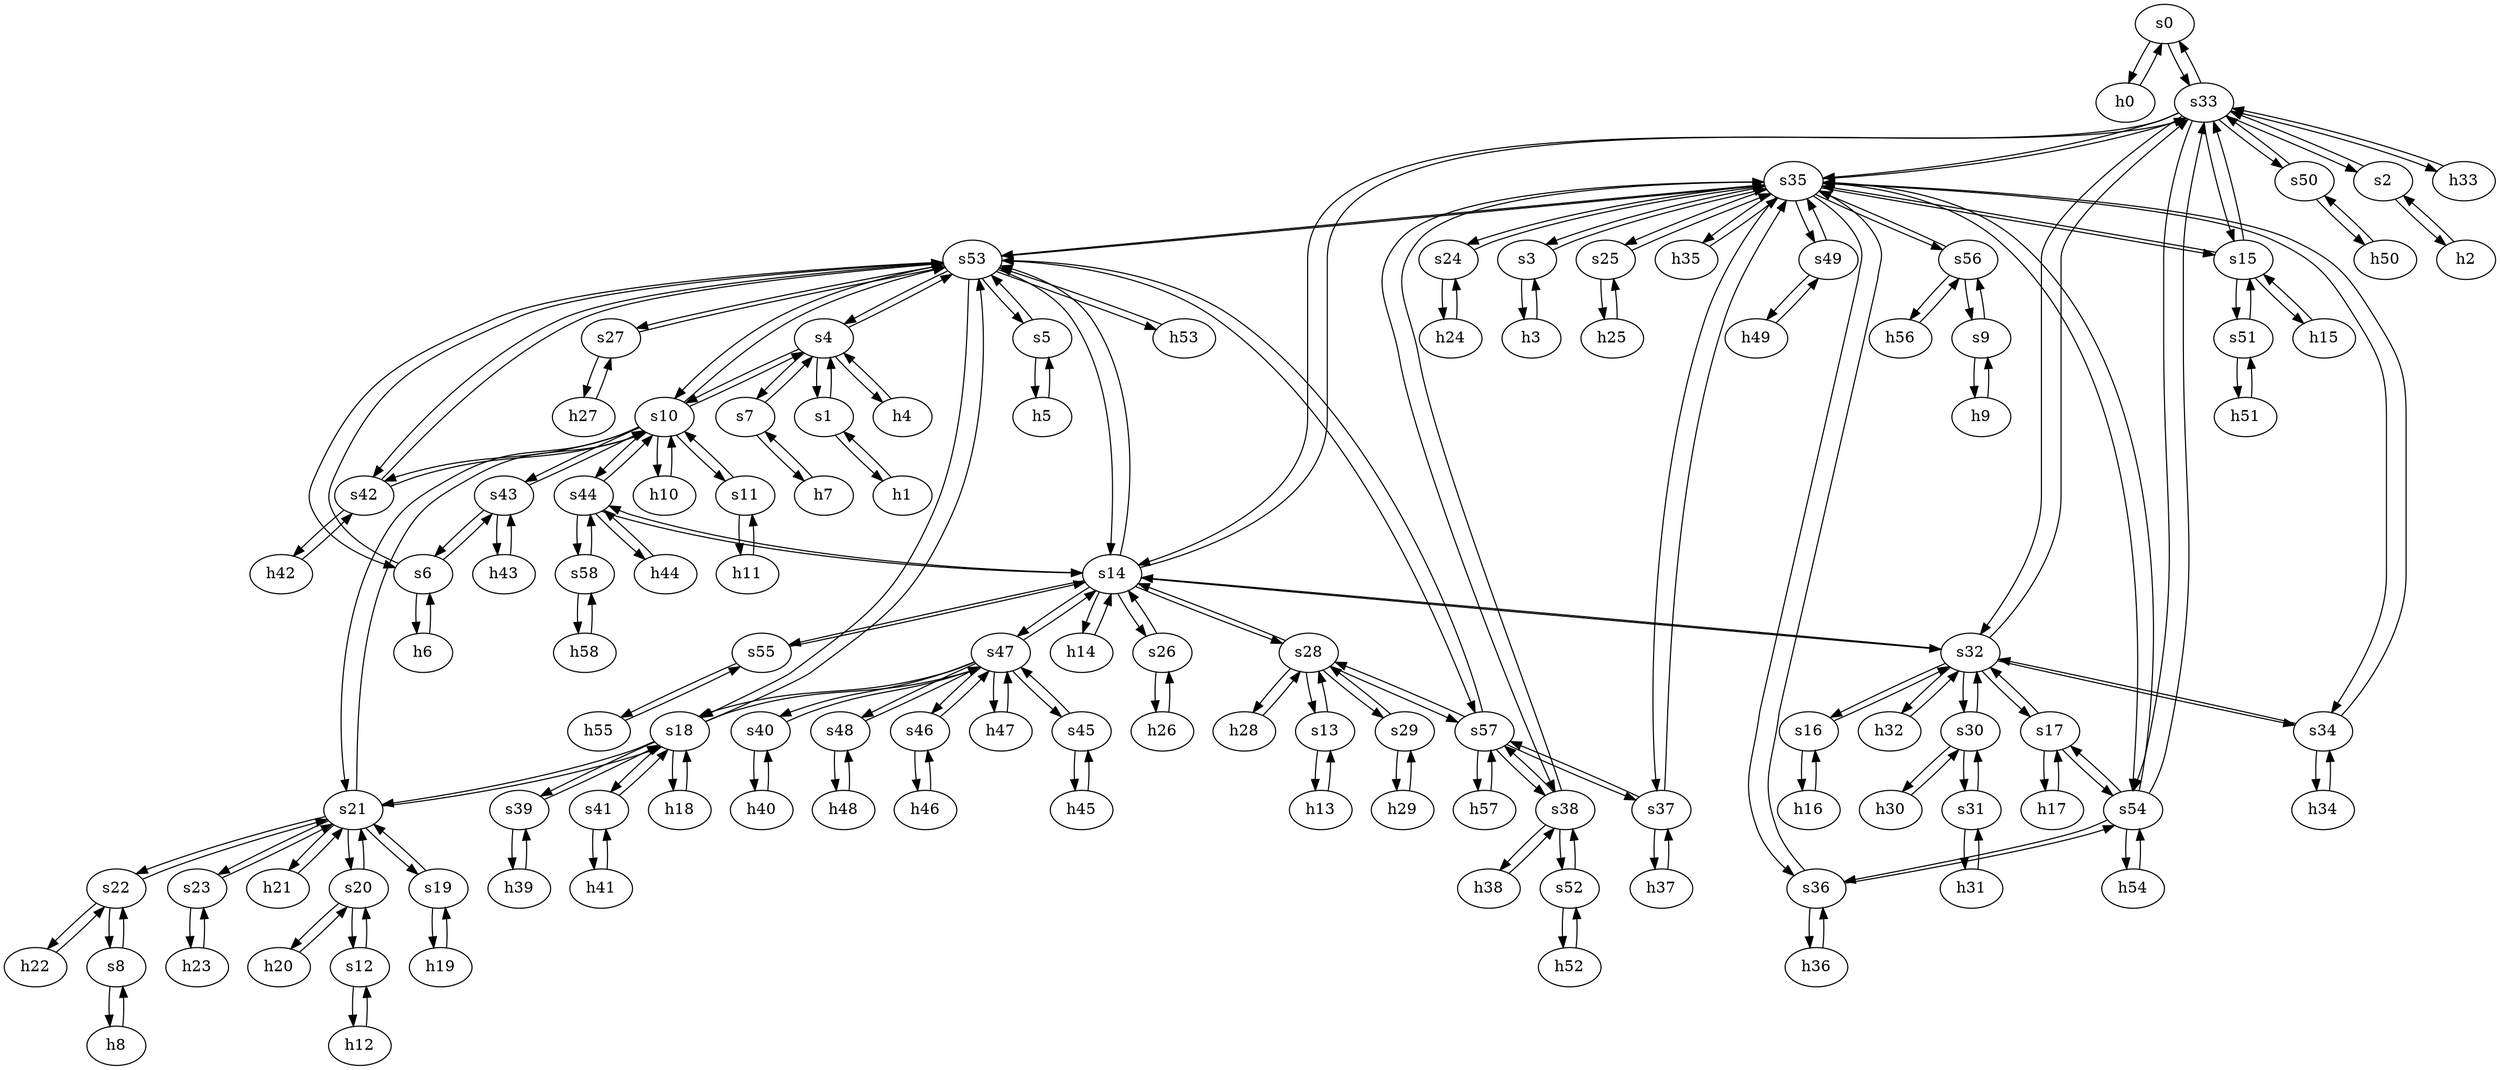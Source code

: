 strict digraph GARR {
	s0	 [id=0,
		type=switch];
	h0	 [ip="111.0.0.0",
		mac="00:00:00:00:0:0",
		type=host];
	s0 -> h0	 [capacity="1Gbps",
		cost=1,
		dst_port=1,
		src_port=1];
	s33	 [id=33,
		type=switch];
	s0 -> s33	 [capacity="1Gbps",
		cost=1,
		dst_port=2,
		src_port=2];
	s7	 [id=7,
		type=switch];
	s4	 [id=4,
		type=switch];
	s7 -> s4	 [capacity="1Gbps",
		cost=1,
		dst_port=5,
		src_port=2];
	h7	 [ip="111.0.7.7",
		mac="00:00:00:00:7:7",
		type=host];
	s7 -> h7	 [capacity="1Gbps",
		cost=1,
		dst_port=1,
		src_port=1];
	h20	 [ip="111.0.20.20",
		mac="00:00:00:00:20:20",
		type=host];
	s20	 [id=20,
		type=switch];
	h20 -> s20	 [capacity="1Gbps",
		cost=1,
		dst_port=1,
		src_port=1];
	h47	 [ip="111.0.47.47",
		mac="00:00:00:00:47:47",
		type=host];
	s47	 [id=47,
		type=switch];
	h47 -> s47	 [capacity="1Gbps",
		cost=1,
		dst_port=1,
		src_port=1];
	h46	 [ip="111.0.46.46",
		mac="00:00:00:00:46:46",
		type=host];
	s46	 [id=46,
		type=switch];
	h46 -> s46	 [capacity="1Gbps",
		cost=1,
		dst_port=1,
		src_port=1];
	h45	 [ip="111.0.45.45",
		mac="00:00:00:00:45:45",
		type=host];
	s45	 [id=45,
		type=switch];
	h45 -> s45	 [capacity="1Gbps",
		cost=1,
		dst_port=1,
		src_port=1];
	h44	 [ip="111.0.44.44",
		mac="00:00:00:00:44:44",
		type=host];
	s44	 [id=44,
		type=switch];
	h44 -> s44	 [capacity="1Gbps",
		cost=1,
		dst_port=1,
		src_port=1];
	h43	 [ip="111.0.43.43",
		mac="00:00:00:00:43:43",
		type=host];
	s43	 [id=43,
		type=switch];
	h43 -> s43	 [capacity="1Gbps",
		cost=1,
		dst_port=1,
		src_port=1];
	s5	 [id=5,
		type=switch];
	h5	 [ip="111.0.5.5",
		mac="00:00:00:00:5:5",
		type=host];
	s5 -> h5	 [capacity="1Gbps",
		cost=1,
		dst_port=1,
		src_port=1];
	s53	 [id=53,
		type=switch];
	s5 -> s53	 [capacity="1Gbps",
		cost=1,
		dst_port=3,
		src_port=2];
	h41	 [ip="111.0.41.41",
		mac="00:00:00:00:41:41",
		type=host];
	s41	 [id=41,
		type=switch];
	h41 -> s41	 [capacity="1Gbps",
		cost=1,
		dst_port=1,
		src_port=1];
	h40	 [ip="111.0.40.40",
		mac="00:00:00:00:40:40",
		type=host];
	s40	 [id=40,
		type=switch];
	h40 -> s40	 [capacity="1Gbps",
		cost=1,
		dst_port=1,
		src_port=1];
	h4	 [ip="111.0.4.4",
		mac="00:00:00:00:4:4",
		type=host];
	s4 -> h4	 [capacity="1Gbps",
		cost=1,
		dst_port=1,
		src_port=1];
	s4 -> s53	 [capacity="1Gbps",
		cost=1,
		dst_port=2,
		src_port=4];
	s1	 [id=1,
		type=switch];
	s4 -> s1	 [capacity="1Gbps",
		cost=1,
		dst_port=2,
		src_port=2];
	s10	 [id=10,
		type=switch];
	s4 -> s10	 [capacity="1Gbps",
		cost=1,
		dst_port=2,
		src_port=3];
	s4 -> s7	 [capacity="1Gbps",
		cost=1,
		dst_port=2,
		src_port=5];
	h49	 [ip="111.0.49.49",
		mac="00:00:00:00:49:49",
		type=host];
	s49	 [id=49,
		type=switch];
	h49 -> s49	 [capacity="1Gbps",
		cost=1,
		dst_port=1,
		src_port=1];
	h48	 [ip="111.0.48.48",
		mac="00:00:00:00:48:48",
		type=host];
	s48	 [id=48,
		type=switch];
	h48 -> s48	 [capacity="1Gbps",
		cost=1,
		dst_port=1,
		src_port=1];
	s57	 [id=57,
		type=switch];
	h57	 [ip="111.0.57.57",
		mac="00:00:00:00:57:57",
		type=host];
	s57 -> h57	 [capacity="1Gbps",
		cost=1,
		dst_port=1,
		src_port=1];
	s28	 [id=28,
		type=switch];
	s57 -> s28	 [capacity="1Gbps",
		cost=1,
		dst_port=4,
		src_port=2];
	s38	 [id=38,
		type=switch];
	s57 -> s38	 [capacity="1Gbps",
		cost=1,
		dst_port=3,
		src_port=4];
	s37	 [id=37,
		type=switch];
	s57 -> s37	 [capacity="1Gbps",
		cost=1,
		dst_port=3,
		src_port=3];
	s57 -> s53	 [capacity="1Gbps",
		cost=1,
		dst_port=12,
		src_port=5];
	s56	 [id=56,
		type=switch];
	h56	 [ip="111.0.56.56",
		mac="00:00:00:00:56:56",
		type=host];
	s56 -> h56	 [capacity="1Gbps",
		cost=1,
		dst_port=1,
		src_port=1];
	s35	 [id=35,
		type=switch];
	s56 -> s35	 [capacity="1Gbps",
		cost=1,
		dst_port=15,
		src_port=5];
	s9	 [id=9,
		type=switch];
	s56 -> s9	 [capacity="1Gbps",
		cost=1,
		dst_port=3,
		src_port=3];
	s55	 [id=55,
		type=switch];
	s14	 [id=14,
		type=switch];
	s55 -> s14	 [capacity="1Gbps",
		cost=1,
		dst_port=10,
		src_port=3];
	h55	 [ip="111.0.55.55",
		mac="00:00:00:00:55:55",
		type=host];
	s55 -> h55	 [capacity="1Gbps",
		cost=1,
		dst_port=1,
		src_port=1];
	s54	 [id=54,
		type=switch];
	s54 -> s33	 [capacity="1Gbps",
		cost=1,
		dst_port=11,
		src_port=3];
	s54 -> s35	 [capacity="1Gbps",
		cost=1,
		dst_port=13,
		src_port=4];
	s36	 [id=36,
		type=switch];
	s54 -> s36	 [capacity="1Gbps",
		cost=1,
		dst_port=3,
		src_port=5];
	s17	 [id=17,
		type=switch];
	s54 -> s17	 [capacity="1Gbps",
		cost=1,
		dst_port=3,
		src_port=2];
	h54	 [ip="111.0.54.54",
		mac="00:00:00:00:54:54",
		type=host];
	s54 -> h54	 [capacity="1Gbps",
		cost=1,
		dst_port=1,
		src_port=1];
	h53	 [ip="111.0.53.53",
		mac="00:00:00:00:53:53",
		type=host];
	s53 -> h53	 [capacity="1Gbps",
		cost=1,
		dst_port=1,
		src_port=1];
	s42	 [id=42,
		type=switch];
	s53 -> s42	 [capacity="1Gbps",
		cost=1,
		dst_port=3,
		src_port=11];
	s53 -> s14	 [capacity="1Gbps",
		cost=1,
		dst_port=8,
		src_port=7];
	s18	 [id=18,
		type=switch];
	s53 -> s18	 [capacity="1Gbps",
		cost=1,
		dst_port=7,
		src_port=8];
	s53 -> s4	 [capacity="1Gbps",
		cost=1,
		dst_port=4,
		src_port=2];
	s27	 [id=27,
		type=switch];
	s53 -> s27	 [capacity="1Gbps",
		cost=1,
		dst_port=2,
		src_port=9];
	s53 -> s35	 [capacity="1Gbps",
		cost=1,
		dst_port=12,
		src_port=10];
	s53 -> s5	 [capacity="1Gbps",
		cost=1,
		dst_port=2,
		src_port=3];
	s53 -> s10	 [capacity="1Gbps",
		cost=1,
		dst_port=9,
		src_port=6];
	s6	 [id=6,
		type=switch];
	s53 -> s6	 [capacity="1Gbps",
		cost=1,
		dst_port=3,
		src_port=4];
	s53 -> s57	 [capacity="1Gbps",
		cost=1,
		dst_port=5,
		src_port=12];
	s52	 [id=52,
		type=switch];
	h52	 [ip="111.0.52.52",
		mac="00:00:00:00:52:52",
		type=host];
	s52 -> h52	 [capacity="1Gbps",
		cost=1,
		dst_port=1,
		src_port=1];
	s52 -> s38	 [capacity="1Gbps",
		cost=1,
		dst_port=4,
		src_port=2];
	s51	 [id=51,
		type=switch];
	s15	 [id=15,
		type=switch];
	s51 -> s15	 [capacity="1Gbps",
		cost=1,
		dst_port=3,
		src_port=2];
	h51	 [ip="111.0.51.51",
		mac="00:00:00:00:51:51",
		type=host];
	s51 -> h51	 [capacity="1Gbps",
		cost=1,
		dst_port=1,
		src_port=1];
	s50	 [id=50,
		type=switch];
	h50	 [ip="111.0.50.50",
		mac="00:00:00:00:50:50",
		type=host];
	s50 -> h50	 [capacity="1Gbps",
		cost=1,
		dst_port=1,
		src_port=1];
	s50 -> s33	 [capacity="1Gbps",
		cost=1,
		dst_port=10,
		src_port=2];
	s58	 [id=58,
		type=switch];
	s58 -> s44	 [capacity="1Gbps",
		cost=1,
		dst_port=4,
		src_port=2];
	h58	 [ip="111.0.58.58",
		mac="00:00:00:00:58:58",
		type=host];
	s58 -> h58	 [capacity="1Gbps",
		cost=1,
		dst_port=1,
		src_port=1];
	h54 -> s54	 [capacity="1Gbps",
		cost=1,
		dst_port=1,
		src_port=1];
	h55 -> s55	 [capacity="1Gbps",
		cost=1,
		dst_port=1,
		src_port=1];
	h56 -> s56	 [capacity="1Gbps",
		cost=1,
		dst_port=1,
		src_port=1];
	h57 -> s57	 [capacity="1Gbps",
		cost=1,
		dst_port=1,
		src_port=1];
	h50 -> s50	 [capacity="1Gbps",
		cost=1,
		dst_port=1,
		src_port=1];
	h51 -> s51	 [capacity="1Gbps",
		cost=1,
		dst_port=1,
		src_port=1];
	h52 -> s52	 [capacity="1Gbps",
		cost=1,
		dst_port=1,
		src_port=1];
	h53 -> s53	 [capacity="1Gbps",
		cost=1,
		dst_port=1,
		src_port=1];
	h58 -> s58	 [capacity="1Gbps",
		cost=1,
		dst_port=1,
		src_port=1];
	s44 -> s14	 [capacity="1Gbps",
		cost=1,
		dst_port=6,
		src_port=3];
	s44 -> s10	 [capacity="1Gbps",
		cost=1,
		dst_port=6,
		src_port=2];
	s44 -> s58	 [capacity="1Gbps",
		cost=1,
		dst_port=2,
		src_port=4];
	s44 -> h44	 [capacity="1Gbps",
		cost=1,
		dst_port=1,
		src_port=1];
	h24	 [ip="111.0.24.24",
		mac="00:00:00:00:24:24",
		type=host];
	s24	 [id=24,
		type=switch];
	h24 -> s24	 [capacity="1Gbps",
		cost=1,
		dst_port=1,
		src_port=1];
	s46 -> s47	 [capacity="1Gbps",
		cost=1,
		dst_port=6,
		src_port=2];
	s46 -> h46	 [capacity="1Gbps",
		cost=1,
		dst_port=1,
		src_port=1];
	s47 -> s45	 [capacity="1Gbps",
		cost=1,
		dst_port=2,
		src_port=5];
	s47 -> s48	 [capacity="1Gbps",
		cost=1,
		dst_port=2,
		src_port=7];
	s47 -> s46	 [capacity="1Gbps",
		cost=1,
		dst_port=2,
		src_port=6];
	s47 -> s14	 [capacity="1Gbps",
		cost=1,
		dst_port=7,
		src_port=2];
	s47 -> s18	 [capacity="1Gbps",
		cost=1,
		dst_port=8,
		src_port=3];
	s47 -> h47	 [capacity="1Gbps",
		cost=1,
		dst_port=1,
		src_port=1];
	s47 -> s40	 [capacity="1Gbps",
		cost=1,
		dst_port=2,
		src_port=4];
	s40 -> s47	 [capacity="1Gbps",
		cost=1,
		dst_port=4,
		src_port=2];
	s40 -> h40	 [capacity="1Gbps",
		cost=1,
		dst_port=1,
		src_port=1];
	s41 -> s18	 [capacity="1Gbps",
		cost=1,
		dst_port=3,
		src_port=3];
	s41 -> h41	 [capacity="1Gbps",
		cost=1,
		dst_port=1,
		src_port=1];
	h42	 [ip="111.0.42.42",
		mac="00:00:00:00:42:42",
		type=host];
	s42 -> h42	 [capacity="1Gbps",
		cost=1,
		dst_port=1,
		src_port=1];
	s42 -> s53	 [capacity="1Gbps",
		cost=1,
		dst_port=11,
		src_port=3];
	s42 -> s10	 [capacity="1Gbps",
		cost=1,
		dst_port=4,
		src_port=2];
	s43 -> h43	 [capacity="1Gbps",
		cost=1,
		dst_port=1,
		src_port=1];
	s43 -> s10	 [capacity="1Gbps",
		cost=1,
		dst_port=5,
		src_port=3];
	s43 -> s6	 [capacity="1Gbps",
		cost=1,
		dst_port=2,
		src_port=2];
	s48 -> s47	 [capacity="1Gbps",
		cost=1,
		dst_port=7,
		src_port=2];
	s48 -> h48	 [capacity="1Gbps",
		cost=1,
		dst_port=1,
		src_port=1];
	s49 -> s35	 [capacity="1Gbps",
		cost=1,
		dst_port=11,
		src_port=2];
	s49 -> h49	 [capacity="1Gbps",
		cost=1,
		dst_port=1,
		src_port=1];
	h42 -> s42	 [capacity="1Gbps",
		cost=1,
		dst_port=1,
		src_port=1];
	s45 -> h45	 [capacity="1Gbps",
		cost=1,
		dst_port=1,
		src_port=1];
	s45 -> s47	 [capacity="1Gbps",
		cost=1,
		dst_port=5,
		src_port=2];
	s19	 [id=19,
		type=switch];
	h19	 [ip="111.0.19.19",
		mac="00:00:00:00:19:19",
		type=host];
	s19 -> h19	 [capacity="1Gbps",
		cost=1,
		dst_port=1,
		src_port=1];
	s21	 [id=21,
		type=switch];
	s19 -> s21	 [capacity="1Gbps",
		cost=1,
		dst_port=4,
		src_port=2];
	s18 -> s41	 [capacity="1Gbps",
		cost=1,
		dst_port=3,
		src_port=3];
	s18 -> s47	 [capacity="1Gbps",
		cost=1,
		dst_port=3,
		src_port=8];
	s39	 [id=39,
		type=switch];
	s18 -> s39	 [capacity="1Gbps",
		cost=1,
		dst_port=3,
		src_port=5];
	s18 -> s21	 [capacity="1Gbps",
		cost=1,
		dst_port=3,
		src_port=6];
	s18 -> s53	 [capacity="1Gbps",
		cost=1,
		dst_port=8,
		src_port=7];
	h18	 [ip="111.0.18.18",
		mac="00:00:00:00:18:18",
		type=host];
	s18 -> h18	 [capacity="1Gbps",
		cost=1,
		dst_port=1,
		src_port=1];
	s13	 [id=13,
		type=switch];
	s13 -> s28	 [capacity="1Gbps",
		cost=1,
		dst_port=2,
		src_port=2];
	h13	 [ip="111.0.13.13",
		mac="00:00:00:00:13:13",
		type=host];
	s13 -> h13	 [capacity="1Gbps",
		cost=1,
		dst_port=1,
		src_port=1];
	s12	 [id=12,
		type=switch];
	h12	 [ip="111.0.12.12",
		mac="00:00:00:00:12:12",
		type=host];
	s12 -> h12	 [capacity="1Gbps",
		cost=1,
		dst_port=1,
		src_port=1];
	s12 -> s20	 [capacity="1Gbps",
		cost=1,
		dst_port=2,
		src_port=2];
	s11	 [id=11,
		type=switch];
	h11	 [ip="111.0.11.11",
		mac="00:00:00:00:11:11",
		type=host];
	s11 -> h11	 [capacity="1Gbps",
		cost=1,
		dst_port=1,
		src_port=1];
	s11 -> s10	 [capacity="1Gbps",
		cost=1,
		dst_port=3,
		src_port=2];
	s10 -> s42	 [capacity="1Gbps",
		cost=1,
		dst_port=2,
		src_port=4];
	s10 -> s44	 [capacity="1Gbps",
		cost=1,
		dst_port=2,
		src_port=6];
	s10 -> s4	 [capacity="1Gbps",
		cost=1,
		dst_port=3,
		src_port=2];
	s10 -> s43	 [capacity="1Gbps",
		cost=1,
		dst_port=3,
		src_port=5];
	s10 -> s21	 [capacity="1Gbps",
		cost=1,
		dst_port=2,
		src_port=7];
	s10 -> s53	 [capacity="1Gbps",
		cost=1,
		dst_port=6,
		src_port=9];
	h10	 [ip="111.0.10.10",
		mac="00:00:00:00:10:10",
		type=host];
	s10 -> h10	 [capacity="1Gbps",
		cost=1,
		dst_port=1,
		src_port=1];
	s10 -> s11	 [capacity="1Gbps",
		cost=1,
		dst_port=2,
		src_port=3];
	s17 -> s54	 [capacity="1Gbps",
		cost=1,
		dst_port=2,
		src_port=3];
	h17	 [ip="111.0.17.17",
		mac="00:00:00:00:17:17",
		type=host];
	s17 -> h17	 [capacity="1Gbps",
		cost=1,
		dst_port=1,
		src_port=1];
	s32	 [id=32,
		type=switch];
	s17 -> s32	 [capacity="1Gbps",
		cost=1,
		dst_port=4,
		src_port=2];
	s16	 [id=16,
		type=switch];
	h16	 [ip="111.0.16.16",
		mac="00:00:00:00:16:16",
		type=host];
	s16 -> h16	 [capacity="1Gbps",
		cost=1,
		dst_port=1,
		src_port=1];
	s16 -> s32	 [capacity="1Gbps",
		cost=1,
		dst_port=3,
		src_port=2];
	s15 -> s33	 [capacity="1Gbps",
		cost=1,
		dst_port=7,
		src_port=2];
	h15	 [ip="111.0.15.15",
		mac="00:00:00:00:15:15",
		type=host];
	s15 -> h15	 [capacity="1Gbps",
		cost=1,
		dst_port=1,
		src_port=1];
	s15 -> s35	 [capacity="1Gbps",
		cost=1,
		dst_port=3,
		src_port=4];
	s15 -> s51	 [capacity="1Gbps",
		cost=1,
		dst_port=2,
		src_port=3];
	s14 -> s55	 [capacity="1Gbps",
		cost=1,
		dst_port=3,
		src_port=10];
	s14 -> s47	 [capacity="1Gbps",
		cost=1,
		dst_port=2,
		src_port=7];
	s14 -> s44	 [capacity="1Gbps",
		cost=1,
		dst_port=3,
		src_port=6];
	s14 -> s33	 [capacity="1Gbps",
		cost=1,
		dst_port=6,
		src_port=5];
	s14 -> s28	 [capacity="1Gbps",
		cost=1,
		dst_port=3,
		src_port=12];
	h14	 [ip="111.0.14.14",
		mac="00:00:00:00:14:14",
		type=host];
	s14 -> h14	 [capacity="1Gbps",
		cost=1,
		dst_port=1,
		src_port=1];
	s14 -> s32	 [capacity="1Gbps",
		cost=1,
		dst_port=2,
		src_port=2];
	s14 -> s53	 [capacity="1Gbps",
		cost=1,
		dst_port=7,
		src_port=8];
	s26	 [id=26,
		type=switch];
	s14 -> s26	 [capacity="1Gbps",
		cost=1,
		dst_port=2,
		src_port=11];
	h8	 [ip="111.0.8.8",
		mac="00:00:00:00:8:8",
		type=host];
	s8	 [id=8,
		type=switch];
	h8 -> s8	 [capacity="1Gbps",
		cost=1,
		dst_port=1,
		src_port=1];
	h9	 [ip="111.0.9.9",
		mac="00:00:00:00:9:9",
		type=host];
	h9 -> s9	 [capacity="1Gbps",
		cost=1,
		dst_port=1,
		src_port=1];
	h2	 [ip="111.0.2.2",
		mac="00:00:00:00:2:2",
		type=host];
	s2	 [id=2,
		type=switch];
	h2 -> s2	 [capacity="1Gbps",
		cost=1,
		dst_port=1,
		src_port=1];
	h3	 [ip="111.0.3.3",
		mac="00:00:00:00:3:3",
		type=host];
	s3	 [id=3,
		type=switch];
	h3 -> s3	 [capacity="1Gbps",
		cost=1,
		dst_port=1,
		src_port=1];
	h0 -> s0	 [capacity="1Gbps",
		cost=1,
		dst_port=1,
		src_port=1];
	h1	 [ip="111.0.1.1",
		mac="00:00:00:00:1:1",
		type=host];
	h1 -> s1	 [capacity="1Gbps",
		cost=1,
		dst_port=1,
		src_port=1];
	h6	 [ip="111.0.6.6",
		mac="00:00:00:00:6:6",
		type=host];
	h6 -> s6	 [capacity="1Gbps",
		cost=1,
		dst_port=1,
		src_port=1];
	h7 -> s7	 [capacity="1Gbps",
		cost=1,
		dst_port=1,
		src_port=1];
	h4 -> s4	 [capacity="1Gbps",
		cost=1,
		dst_port=1,
		src_port=1];
	h5 -> s5	 [capacity="1Gbps",
		cost=1,
		dst_port=1,
		src_port=1];
	s39 -> s18	 [capacity="1Gbps",
		cost=1,
		dst_port=5,
		src_port=3];
	h39	 [ip="111.0.39.39",
		mac="00:00:00:00:39:39",
		type=host];
	s39 -> h39	 [capacity="1Gbps",
		cost=1,
		dst_port=1,
		src_port=1];
	s38 -> s52	 [capacity="1Gbps",
		cost=1,
		dst_port=2,
		src_port=4];
	h38	 [ip="111.0.38.38",
		mac="00:00:00:00:38:38",
		type=host];
	s38 -> h38	 [capacity="1Gbps",
		cost=1,
		dst_port=1,
		src_port=1];
	s38 -> s35	 [capacity="1Gbps",
		cost=1,
		dst_port=10,
		src_port=2];
	s38 -> s57	 [capacity="1Gbps",
		cost=1,
		dst_port=4,
		src_port=3];
	s35 -> s49	 [capacity="1Gbps",
		cost=1,
		dst_port=2,
		src_port=11];
	s35 -> s15	 [capacity="1Gbps",
		cost=1,
		dst_port=4,
		src_port=3];
	s35 -> s33	 [capacity="1Gbps",
		cost=1,
		dst_port=9,
		src_port=6];
	s35 -> s54	 [capacity="1Gbps",
		cost=1,
		dst_port=4,
		src_port=13];
	s25	 [id=25,
		type=switch];
	s35 -> s25	 [capacity="1Gbps",
		cost=1,
		dst_port=2,
		src_port=5];
	s35 -> s24	 [capacity="1Gbps",
		cost=1,
		dst_port=2,
		src_port=4];
	s35 -> s56	 [capacity="1Gbps",
		cost=1,
		dst_port=5,
		src_port=15];
	s35 -> s38	 [capacity="1Gbps",
		cost=1,
		dst_port=2,
		src_port=10];
	s34	 [id=34,
		type=switch];
	s35 -> s34	 [capacity="1Gbps",
		cost=1,
		dst_port=3,
		src_port=7];
	s35 -> s37	 [capacity="1Gbps",
		cost=1,
		dst_port=2,
		src_port=9];
	s35 -> s36	 [capacity="1Gbps",
		cost=1,
		dst_port=2,
		src_port=8];
	h35	 [ip="111.0.35.35",
		mac="00:00:00:00:35:35",
		type=host];
	s35 -> h35	 [capacity="1Gbps",
		cost=1,
		dst_port=1,
		src_port=1];
	s35 -> s53	 [capacity="1Gbps",
		cost=1,
		dst_port=10,
		src_port=12];
	s35 -> s3	 [capacity="1Gbps",
		cost=1,
		dst_port=2,
		src_port=2];
	h34	 [ip="111.0.34.34",
		mac="00:00:00:00:34:34",
		type=host];
	s34 -> h34	 [capacity="1Gbps",
		cost=1,
		dst_port=1,
		src_port=1];
	s34 -> s35	 [capacity="1Gbps",
		cost=1,
		dst_port=7,
		src_port=3];
	s34 -> s32	 [capacity="1Gbps",
		cost=1,
		dst_port=9,
		src_port=2];
	h37	 [ip="111.0.37.37",
		mac="00:00:00:00:37:37",
		type=host];
	s37 -> h37	 [capacity="1Gbps",
		cost=1,
		dst_port=1,
		src_port=1];
	s37 -> s35	 [capacity="1Gbps",
		cost=1,
		dst_port=9,
		src_port=2];
	s37 -> s57	 [capacity="1Gbps",
		cost=1,
		dst_port=3,
		src_port=3];
	s36 -> s54	 [capacity="1Gbps",
		cost=1,
		dst_port=5,
		src_port=3];
	s36 -> s35	 [capacity="1Gbps",
		cost=1,
		dst_port=8,
		src_port=2];
	h36	 [ip="111.0.36.36",
		mac="00:00:00:00:36:36",
		type=host];
	s36 -> h36	 [capacity="1Gbps",
		cost=1,
		dst_port=1,
		src_port=1];
	s31	 [id=31,
		type=switch];
	h31	 [ip="111.0.31.31",
		mac="00:00:00:00:31:31",
		type=host];
	s31 -> h31	 [capacity="1Gbps",
		cost=1,
		dst_port=1,
		src_port=1];
	s30	 [id=30,
		type=switch];
	s31 -> s30	 [capacity="1Gbps",
		cost=1,
		dst_port=6,
		src_port=3];
	h30	 [ip="111.0.30.30",
		mac="00:00:00:00:30:30",
		type=host];
	s30 -> h30	 [capacity="1Gbps",
		cost=1,
		dst_port=1,
		src_port=1];
	s30 -> s31	 [capacity="1Gbps",
		cost=1,
		dst_port=3,
		src_port=6];
	s30 -> s32	 [capacity="1Gbps",
		cost=1,
		dst_port=7,
		src_port=4];
	s33 -> s14	 [capacity="1Gbps",
		cost=1,
		dst_port=5,
		src_port=6];
	s33 -> s15	 [capacity="1Gbps",
		cost=1,
		dst_port=2,
		src_port=7];
	s33 -> s54	 [capacity="1Gbps",
		cost=1,
		dst_port=3,
		src_port=11];
	s33 -> s0	 [capacity="1Gbps",
		cost=1,
		dst_port=2,
		src_port=2];
	s33 -> s35	 [capacity="1Gbps",
		cost=1,
		dst_port=6,
		src_port=9];
	s33 -> s50	 [capacity="1Gbps",
		cost=1,
		dst_port=2,
		src_port=10];
	s33 -> s32	 [capacity="1Gbps",
		cost=1,
		dst_port=8,
		src_port=8];
	h33	 [ip="111.0.33.33",
		mac="00:00:00:00:33:33",
		type=host];
	s33 -> h33	 [capacity="1Gbps",
		cost=1,
		dst_port=1,
		src_port=1];
	s33 -> s2	 [capacity="1Gbps",
		cost=1,
		dst_port=2,
		src_port=3];
	s32 -> s14	 [capacity="1Gbps",
		cost=1,
		dst_port=2,
		src_port=2];
	s32 -> s33	 [capacity="1Gbps",
		cost=1,
		dst_port=8,
		src_port=8];
	s32 -> s16	 [capacity="1Gbps",
		cost=1,
		dst_port=2,
		src_port=3];
	s32 -> s34	 [capacity="1Gbps",
		cost=1,
		dst_port=2,
		src_port=9];
	h32	 [ip="111.0.32.32",
		mac="00:00:00:00:32:32",
		type=host];
	s32 -> h32	 [capacity="1Gbps",
		cost=1,
		dst_port=1,
		src_port=1];
	s32 -> s17	 [capacity="1Gbps",
		cost=1,
		dst_port=2,
		src_port=4];
	s32 -> s30	 [capacity="1Gbps",
		cost=1,
		dst_port=4,
		src_port=7];
	h18 -> s18	 [capacity="1Gbps",
		cost=1,
		dst_port=1,
		src_port=1];
	h19 -> s19	 [capacity="1Gbps",
		cost=1,
		dst_port=1,
		src_port=1];
	h10 -> s10	 [capacity="1Gbps",
		cost=1,
		dst_port=1,
		src_port=1];
	h11 -> s11	 [capacity="1Gbps",
		cost=1,
		dst_port=1,
		src_port=1];
	h12 -> s12	 [capacity="1Gbps",
		cost=1,
		dst_port=1,
		src_port=1];
	h13 -> s13	 [capacity="1Gbps",
		cost=1,
		dst_port=1,
		src_port=1];
	h14 -> s14	 [capacity="1Gbps",
		cost=1,
		dst_port=1,
		src_port=1];
	h15 -> s15	 [capacity="1Gbps",
		cost=1,
		dst_port=1,
		src_port=1];
	h16 -> s16	 [capacity="1Gbps",
		cost=1,
		dst_port=1,
		src_port=1];
	h17 -> s17	 [capacity="1Gbps",
		cost=1,
		dst_port=1,
		src_port=1];
	s9 -> s56	 [capacity="1Gbps",
		cost=1,
		dst_port=3,
		src_port=3];
	s9 -> h9	 [capacity="1Gbps",
		cost=1,
		dst_port=1,
		src_port=1];
	s22	 [id=22,
		type=switch];
	s8 -> s22	 [capacity="1Gbps",
		cost=1,
		dst_port=2,
		src_port=2];
	s8 -> h8	 [capacity="1Gbps",
		cost=1,
		dst_port=1,
		src_port=1];
	h29	 [ip="111.0.29.29",
		mac="00:00:00:00:29:29",
		type=host];
	s29	 [id=29,
		type=switch];
	h29 -> s29	 [capacity="1Gbps",
		cost=1,
		dst_port=1,
		src_port=1];
	h28	 [ip="111.0.28.28",
		mac="00:00:00:00:28:28",
		type=host];
	h28 -> s28	 [capacity="1Gbps",
		cost=1,
		dst_port=1,
		src_port=1];
	s23	 [id=23,
		type=switch];
	s23 -> s21	 [capacity="1Gbps",
		cost=1,
		dst_port=7,
		src_port=2];
	h23	 [ip="111.0.23.23",
		mac="00:00:00:00:23:23",
		type=host];
	s23 -> h23	 [capacity="1Gbps",
		cost=1,
		dst_port=1,
		src_port=1];
	s3 -> s35	 [capacity="1Gbps",
		cost=1,
		dst_port=2,
		src_port=2];
	s3 -> h3	 [capacity="1Gbps",
		cost=1,
		dst_port=1,
		src_port=1];
	s2 -> s33	 [capacity="1Gbps",
		cost=1,
		dst_port=3,
		src_port=2];
	s2 -> h2	 [capacity="1Gbps",
		cost=1,
		dst_port=1,
		src_port=1];
	s1 -> h1	 [capacity="1Gbps",
		cost=1,
		dst_port=1,
		src_port=1];
	s1 -> s4	 [capacity="1Gbps",
		cost=1,
		dst_port=2,
		src_port=2];
	h26	 [ip="111.0.26.26",
		mac="00:00:00:00:26:26",
		type=host];
	h26 -> s26	 [capacity="1Gbps",
		cost=1,
		dst_port=1,
		src_port=1];
	h21	 [ip="111.0.21.21",
		mac="00:00:00:00:21:21",
		type=host];
	h21 -> s21	 [capacity="1Gbps",
		cost=1,
		dst_port=1,
		src_port=1];
	s6 -> s43	 [capacity="1Gbps",
		cost=1,
		dst_port=2,
		src_port=2];
	s6 -> h6	 [capacity="1Gbps",
		cost=1,
		dst_port=1,
		src_port=1];
	s6 -> s53	 [capacity="1Gbps",
		cost=1,
		dst_port=4,
		src_port=3];
	h23 -> s23	 [capacity="1Gbps",
		cost=1,
		dst_port=1,
		src_port=1];
	h22	 [ip="111.0.22.22",
		mac="00:00:00:00:22:22",
		type=host];
	h22 -> s22	 [capacity="1Gbps",
		cost=1,
		dst_port=1,
		src_port=1];
	h32 -> s32	 [capacity="1Gbps",
		cost=1,
		dst_port=1,
		src_port=1];
	h33 -> s33	 [capacity="1Gbps",
		cost=1,
		dst_port=1,
		src_port=1];
	h30 -> s30	 [capacity="1Gbps",
		cost=1,
		dst_port=1,
		src_port=1];
	h31 -> s31	 [capacity="1Gbps",
		cost=1,
		dst_port=1,
		src_port=1];
	h36 -> s36	 [capacity="1Gbps",
		cost=1,
		dst_port=1,
		src_port=1];
	h37 -> s37	 [capacity="1Gbps",
		cost=1,
		dst_port=1,
		src_port=1];
	h34 -> s34	 [capacity="1Gbps",
		cost=1,
		dst_port=1,
		src_port=1];
	h35 -> s35	 [capacity="1Gbps",
		cost=1,
		dst_port=1,
		src_port=1];
	h38 -> s38	 [capacity="1Gbps",
		cost=1,
		dst_port=1,
		src_port=1];
	h39 -> s39	 [capacity="1Gbps",
		cost=1,
		dst_port=1,
		src_port=1];
	s22 -> h22	 [capacity="1Gbps",
		cost=1,
		dst_port=1,
		src_port=1];
	s22 -> s21	 [capacity="1Gbps",
		cost=1,
		dst_port=6,
		src_port=3];
	s22 -> s8	 [capacity="1Gbps",
		cost=1,
		dst_port=2,
		src_port=2];
	h25	 [ip="111.0.25.25",
		mac="00:00:00:00:25:25",
		type=host];
	h25 -> s25	 [capacity="1Gbps",
		cost=1,
		dst_port=1,
		src_port=1];
	s20 -> h20	 [capacity="1Gbps",
		cost=1,
		dst_port=1,
		src_port=1];
	s20 -> s21	 [capacity="1Gbps",
		cost=1,
		dst_port=5,
		src_port=3];
	s20 -> s12	 [capacity="1Gbps",
		cost=1,
		dst_port=2,
		src_port=2];
	s21 -> s18	 [capacity="1Gbps",
		cost=1,
		dst_port=6,
		src_port=3];
	s21 -> s19	 [capacity="1Gbps",
		cost=1,
		dst_port=2,
		src_port=4];
	s21 -> h21	 [capacity="1Gbps",
		cost=1,
		dst_port=1,
		src_port=1];
	s21 -> s22	 [capacity="1Gbps",
		cost=1,
		dst_port=3,
		src_port=6];
	s21 -> s20	 [capacity="1Gbps",
		cost=1,
		dst_port=3,
		src_port=5];
	s21 -> s10	 [capacity="1Gbps",
		cost=1,
		dst_port=7,
		src_port=2];
	s21 -> s23	 [capacity="1Gbps",
		cost=1,
		dst_port=2,
		src_port=7];
	s26 -> s14	 [capacity="1Gbps",
		cost=1,
		dst_port=11,
		src_port=2];
	s26 -> h26	 [capacity="1Gbps",
		cost=1,
		dst_port=1,
		src_port=1];
	h27	 [ip="111.0.27.27",
		mac="00:00:00:00:27:27",
		type=host];
	s27 -> h27	 [capacity="1Gbps",
		cost=1,
		dst_port=1,
		src_port=1];
	s27 -> s53	 [capacity="1Gbps",
		cost=1,
		dst_port=9,
		src_port=2];
	s24 -> h24	 [capacity="1Gbps",
		cost=1,
		dst_port=1,
		src_port=1];
	s24 -> s35	 [capacity="1Gbps",
		cost=1,
		dst_port=4,
		src_port=2];
	s25 -> s35	 [capacity="1Gbps",
		cost=1,
		dst_port=5,
		src_port=2];
	s25 -> h25	 [capacity="1Gbps",
		cost=1,
		dst_port=1,
		src_port=1];
	s28 -> s14	 [capacity="1Gbps",
		cost=1,
		dst_port=12,
		src_port=3];
	s28 -> h28	 [capacity="1Gbps",
		cost=1,
		dst_port=1,
		src_port=1];
	s28 -> s29	 [capacity="1Gbps",
		cost=1,
		dst_port=2,
		src_port=5];
	s28 -> s13	 [capacity="1Gbps",
		cost=1,
		dst_port=2,
		src_port=2];
	s28 -> s57	 [capacity="1Gbps",
		cost=1,
		dst_port=2,
		src_port=4];
	s29 -> s28	 [capacity="1Gbps",
		cost=1,
		dst_port=5,
		src_port=2];
	s29 -> h29	 [capacity="1Gbps",
		cost=1,
		dst_port=1,
		src_port=1];
	h27 -> s27	 [capacity="1Gbps",
		cost=1,
		dst_port=1,
		src_port=1];
}

